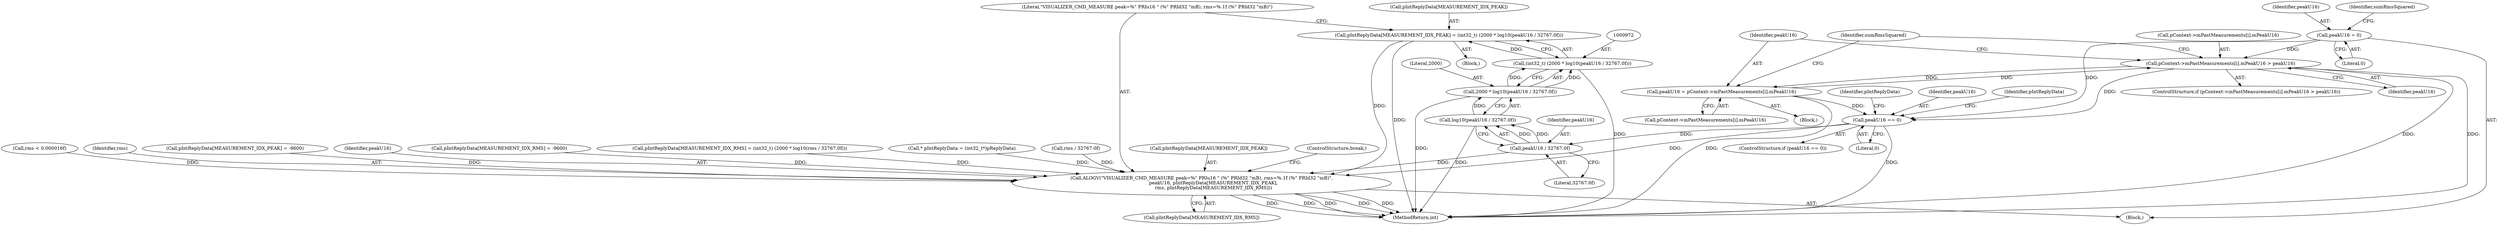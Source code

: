 digraph "0_Android_aeea52da00d210587fb3ed895de3d5f2e0264c88_11@pointer" {
"1000967" [label="(Call,pIntReplyData[MEASUREMENT_IDX_PEAK] = (int32_t) (2000 * log10(peakU16 / 32767.0f)))"];
"1000971" [label="(Call,(int32_t) (2000 * log10(peakU16 / 32767.0f)))"];
"1000973" [label="(Call,2000 * log10(peakU16 / 32767.0f))"];
"1000975" [label="(Call,log10(peakU16 / 32767.0f))"];
"1000976" [label="(Call,peakU16 / 32767.0f)"];
"1000955" [label="(Call,peakU16 == 0)"];
"1000787" [label="(Call,peakU16 = 0)"];
"1000891" [label="(Call,peakU16 = pContext->mPastMeasurements[i].mPeakU16)"];
"1000881" [label="(Call,pContext->mPastMeasurements[i].mPeakU16 > peakU16)"];
"1000979" [label="(Call,ALOGV(\"VISUALIZER_CMD_MEASURE peak=%\" PRIu16 \" (%\" PRId32 \"mB), rms=%.1f (%\" PRId32 \"mB)\",\n                peakU16, pIntReplyData[MEASUREMENT_IDX_PEAK],\n                rms, pIntReplyData[MEASUREMENT_IDX_RMS]))"];
"1000957" [label="(Literal,0)"];
"1000981" [label="(Identifier,peakU16)"];
"1000934" [label="(Call,pIntReplyData[MEASUREMENT_IDX_RMS] = -9600)"];
"1000986" [label="(Call,pIntReplyData[MEASUREMENT_IDX_RMS])"];
"1000785" [label="(Block,)"];
"1000792" [label="(Identifier,sumRmsSquared)"];
"1000978" [label="(Literal,32767.0f)"];
"1000942" [label="(Call,pIntReplyData[MEASUREMENT_IDX_RMS] = (int32_t) (2000 * log10(rms / 32767.0f)))"];
"1000968" [label="(Call,pIntReplyData[MEASUREMENT_IDX_PEAK])"];
"1000893" [label="(Call,pContext->mPastMeasurements[i].mPeakU16)"];
"1000971" [label="(Call,(int32_t) (2000 * log10(peakU16 / 32767.0f)))"];
"1000975" [label="(Call,log10(peakU16 / 32767.0f))"];
"1000789" [label="(Literal,0)"];
"1000996" [label="(MethodReturn,int)"];
"1000787" [label="(Call,peakU16 = 0)"];
"1000924" [label="(Call,* pIntReplyData = (int32_t*)pReplyData)"];
"1000976" [label="(Call,peakU16 / 32767.0f)"];
"1000967" [label="(Call,pIntReplyData[MEASUREMENT_IDX_PEAK] = (int32_t) (2000 * log10(peakU16 / 32767.0f)))"];
"1000881" [label="(Call,pContext->mPastMeasurements[i].mPeakU16 > peakU16)"];
"1000901" [label="(Identifier,sumRmsSquared)"];
"1000977" [label="(Identifier,peakU16)"];
"1000951" [label="(Call,rms / 32767.0f)"];
"1000969" [label="(Identifier,pIntReplyData)"];
"1000982" [label="(Call,pIntReplyData[MEASUREMENT_IDX_PEAK])"];
"1000989" [label="(ControlStructure,break;)"];
"1000974" [label="(Literal,2000)"];
"1000980" [label="(Literal,\"VISUALIZER_CMD_MEASURE peak=%\" PRIu16 \" (%\" PRId32 \"mB), rms=%.1f (%\" PRId32 \"mB)\")"];
"1000788" [label="(Identifier,peakU16)"];
"1000880" [label="(ControlStructure,if (pContext->mPastMeasurements[i].mPeakU16 > peakU16))"];
"1000882" [label="(Call,pContext->mPastMeasurements[i].mPeakU16)"];
"1000889" [label="(Identifier,peakU16)"];
"1000891" [label="(Call,peakU16 = pContext->mPastMeasurements[i].mPeakU16)"];
"1000890" [label="(Block,)"];
"1000979" [label="(Call,ALOGV(\"VISUALIZER_CMD_MEASURE peak=%\" PRIu16 \" (%\" PRId32 \"mB), rms=%.1f (%\" PRId32 \"mB)\",\n                peakU16, pIntReplyData[MEASUREMENT_IDX_PEAK],\n                rms, pIntReplyData[MEASUREMENT_IDX_RMS]))"];
"1000961" [label="(Identifier,pIntReplyData)"];
"1000954" [label="(ControlStructure,if (peakU16 == 0))"];
"1000930" [label="(Call,rms < 0.000016f)"];
"1000985" [label="(Identifier,rms)"];
"1000966" [label="(Block,)"];
"1000955" [label="(Call,peakU16 == 0)"];
"1000956" [label="(Identifier,peakU16)"];
"1000892" [label="(Identifier,peakU16)"];
"1000973" [label="(Call,2000 * log10(peakU16 / 32767.0f))"];
"1000959" [label="(Call,pIntReplyData[MEASUREMENT_IDX_PEAK] = -9600)"];
"1000967" -> "1000966"  [label="AST: "];
"1000967" -> "1000971"  [label="CFG: "];
"1000968" -> "1000967"  [label="AST: "];
"1000971" -> "1000967"  [label="AST: "];
"1000980" -> "1000967"  [label="CFG: "];
"1000967" -> "1000996"  [label="DDG: "];
"1000971" -> "1000967"  [label="DDG: "];
"1000967" -> "1000979"  [label="DDG: "];
"1000971" -> "1000973"  [label="CFG: "];
"1000972" -> "1000971"  [label="AST: "];
"1000973" -> "1000971"  [label="AST: "];
"1000971" -> "1000996"  [label="DDG: "];
"1000973" -> "1000971"  [label="DDG: "];
"1000973" -> "1000971"  [label="DDG: "];
"1000973" -> "1000975"  [label="CFG: "];
"1000974" -> "1000973"  [label="AST: "];
"1000975" -> "1000973"  [label="AST: "];
"1000973" -> "1000996"  [label="DDG: "];
"1000975" -> "1000973"  [label="DDG: "];
"1000975" -> "1000976"  [label="CFG: "];
"1000976" -> "1000975"  [label="AST: "];
"1000975" -> "1000996"  [label="DDG: "];
"1000976" -> "1000975"  [label="DDG: "];
"1000976" -> "1000975"  [label="DDG: "];
"1000976" -> "1000978"  [label="CFG: "];
"1000977" -> "1000976"  [label="AST: "];
"1000978" -> "1000976"  [label="AST: "];
"1000955" -> "1000976"  [label="DDG: "];
"1000976" -> "1000979"  [label="DDG: "];
"1000955" -> "1000954"  [label="AST: "];
"1000955" -> "1000957"  [label="CFG: "];
"1000956" -> "1000955"  [label="AST: "];
"1000957" -> "1000955"  [label="AST: "];
"1000961" -> "1000955"  [label="CFG: "];
"1000969" -> "1000955"  [label="CFG: "];
"1000955" -> "1000996"  [label="DDG: "];
"1000787" -> "1000955"  [label="DDG: "];
"1000891" -> "1000955"  [label="DDG: "];
"1000881" -> "1000955"  [label="DDG: "];
"1000955" -> "1000979"  [label="DDG: "];
"1000787" -> "1000785"  [label="AST: "];
"1000787" -> "1000789"  [label="CFG: "];
"1000788" -> "1000787"  [label="AST: "];
"1000789" -> "1000787"  [label="AST: "];
"1000792" -> "1000787"  [label="CFG: "];
"1000787" -> "1000881"  [label="DDG: "];
"1000891" -> "1000890"  [label="AST: "];
"1000891" -> "1000893"  [label="CFG: "];
"1000892" -> "1000891"  [label="AST: "];
"1000893" -> "1000891"  [label="AST: "];
"1000901" -> "1000891"  [label="CFG: "];
"1000891" -> "1000996"  [label="DDG: "];
"1000891" -> "1000881"  [label="DDG: "];
"1000881" -> "1000891"  [label="DDG: "];
"1000881" -> "1000880"  [label="AST: "];
"1000881" -> "1000889"  [label="CFG: "];
"1000882" -> "1000881"  [label="AST: "];
"1000889" -> "1000881"  [label="AST: "];
"1000892" -> "1000881"  [label="CFG: "];
"1000901" -> "1000881"  [label="CFG: "];
"1000881" -> "1000996"  [label="DDG: "];
"1000881" -> "1000996"  [label="DDG: "];
"1000979" -> "1000785"  [label="AST: "];
"1000979" -> "1000986"  [label="CFG: "];
"1000980" -> "1000979"  [label="AST: "];
"1000981" -> "1000979"  [label="AST: "];
"1000982" -> "1000979"  [label="AST: "];
"1000985" -> "1000979"  [label="AST: "];
"1000986" -> "1000979"  [label="AST: "];
"1000989" -> "1000979"  [label="CFG: "];
"1000979" -> "1000996"  [label="DDG: "];
"1000979" -> "1000996"  [label="DDG: "];
"1000979" -> "1000996"  [label="DDG: "];
"1000979" -> "1000996"  [label="DDG: "];
"1000979" -> "1000996"  [label="DDG: "];
"1000924" -> "1000979"  [label="DDG: "];
"1000959" -> "1000979"  [label="DDG: "];
"1000951" -> "1000979"  [label="DDG: "];
"1000930" -> "1000979"  [label="DDG: "];
"1000934" -> "1000979"  [label="DDG: "];
"1000942" -> "1000979"  [label="DDG: "];
}
